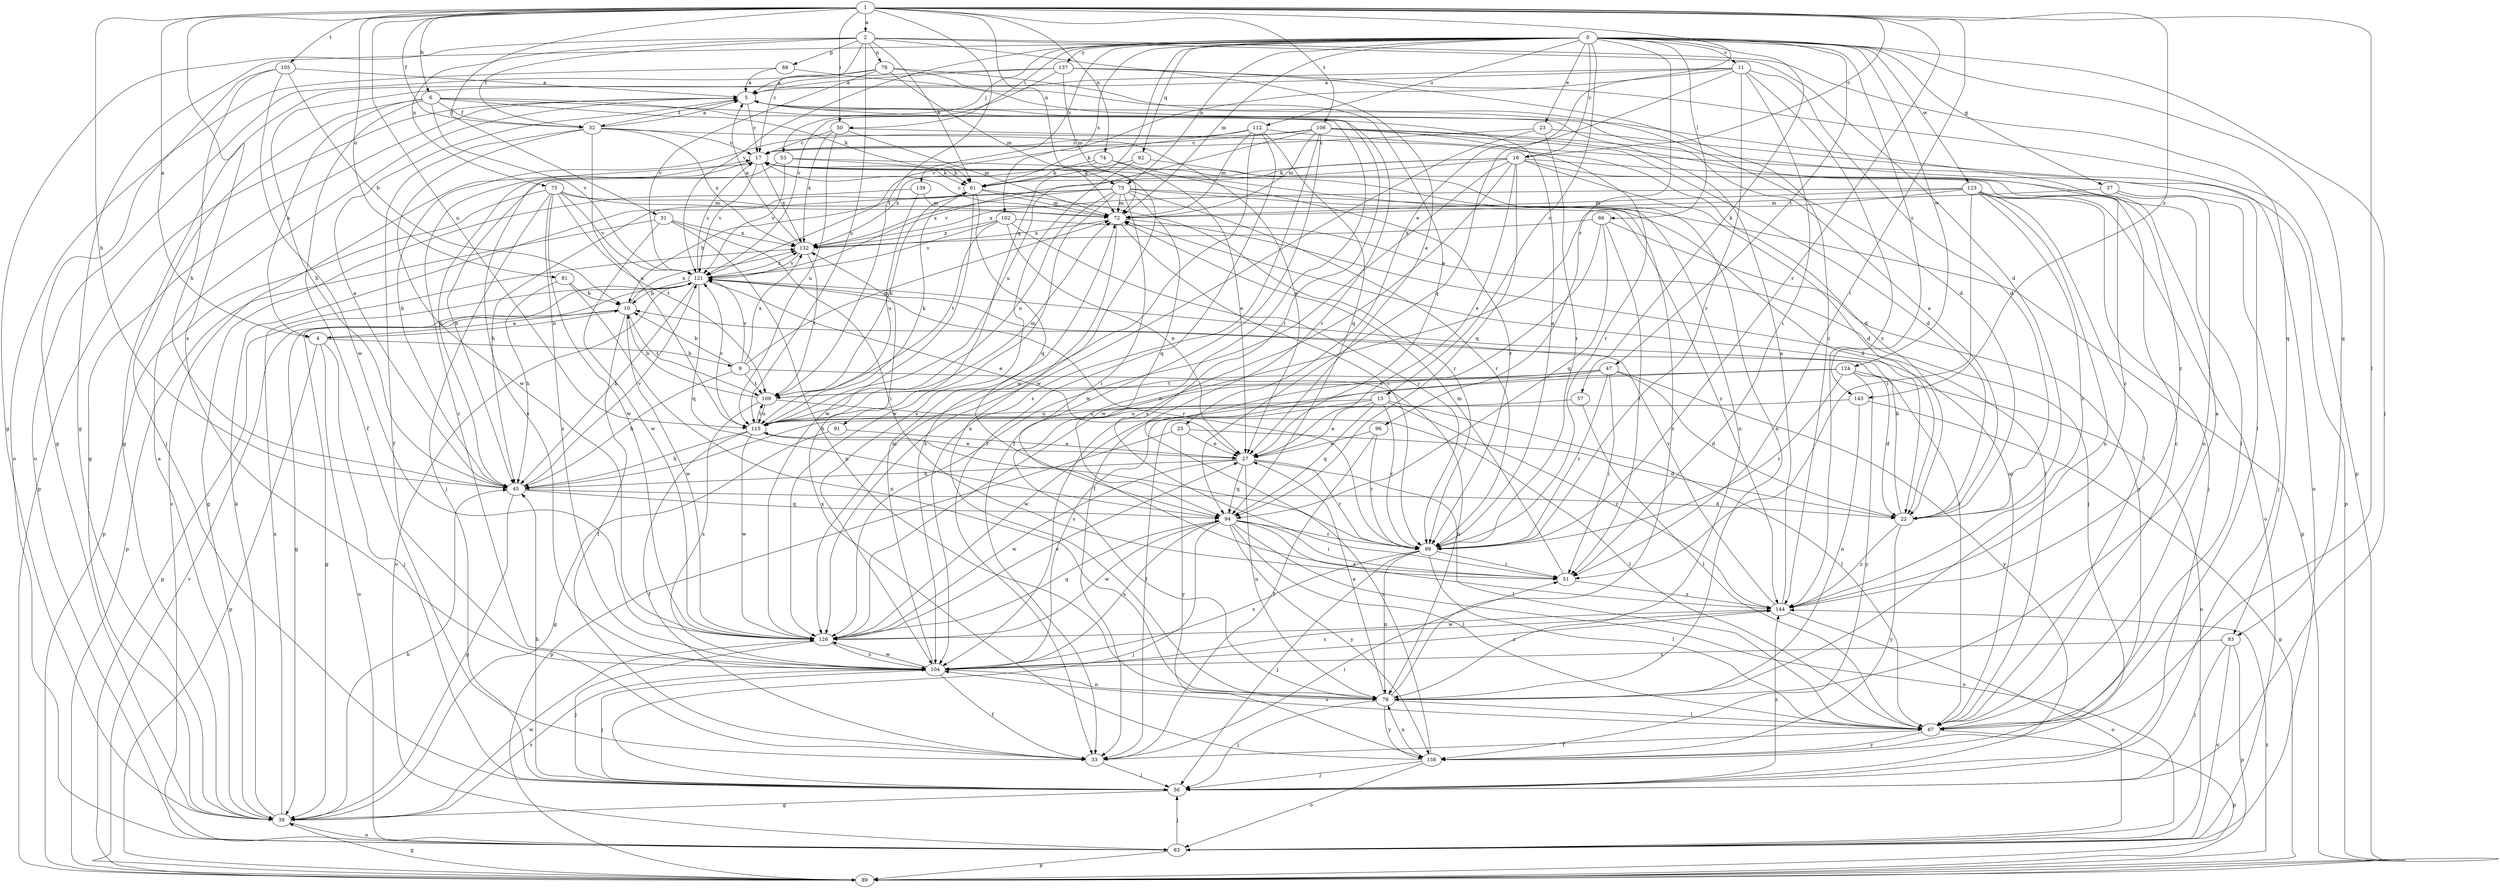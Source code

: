 strict digraph  {
0;
1;
2;
4;
5;
6;
9;
10;
11;
13;
16;
17;
22;
23;
25;
27;
31;
32;
33;
37;
39;
45;
47;
50;
51;
53;
56;
57;
61;
66;
67;
72;
73;
74;
75;
76;
78;
81;
83;
88;
89;
91;
92;
93;
94;
96;
99;
102;
104;
105;
106;
109;
112;
115;
121;
123;
124;
126;
132;
137;
138;
139;
143;
144;
0 -> 11  [label=c];
0 -> 13  [label=c];
0 -> 16  [label=c];
0 -> 23  [label=e];
0 -> 37  [label=g];
0 -> 39  [label=g];
0 -> 47  [label=i];
0 -> 50  [label=i];
0 -> 53  [label=j];
0 -> 56  [label=j];
0 -> 57  [label=k];
0 -> 66  [label=l];
0 -> 72  [label=m];
0 -> 73  [label=n];
0 -> 91  [label=q];
0 -> 92  [label=q];
0 -> 93  [label=q];
0 -> 96  [label=r];
0 -> 102  [label=s];
0 -> 112  [label=u];
0 -> 121  [label=v];
0 -> 123  [label=w];
0 -> 124  [label=w];
0 -> 137  [label=y];
0 -> 139  [label=z];
0 -> 143  [label=z];
1 -> 2  [label=a];
1 -> 4  [label=a];
1 -> 6  [label=b];
1 -> 16  [label=c];
1 -> 25  [label=e];
1 -> 31  [label=f];
1 -> 32  [label=f];
1 -> 45  [label=h];
1 -> 50  [label=i];
1 -> 51  [label=i];
1 -> 67  [label=l];
1 -> 73  [label=n];
1 -> 74  [label=n];
1 -> 81  [label=o];
1 -> 99  [label=r];
1 -> 104  [label=s];
1 -> 105  [label=t];
1 -> 106  [label=t];
1 -> 109  [label=t];
1 -> 115  [label=u];
1 -> 143  [label=z];
2 -> 17  [label=c];
2 -> 22  [label=d];
2 -> 27  [label=e];
2 -> 32  [label=f];
2 -> 39  [label=g];
2 -> 61  [label=k];
2 -> 75  [label=n];
2 -> 76  [label=n];
2 -> 88  [label=p];
2 -> 93  [label=q];
2 -> 115  [label=u];
4 -> 9  [label=b];
4 -> 10  [label=b];
4 -> 56  [label=j];
4 -> 83  [label=o];
4 -> 89  [label=p];
5 -> 17  [label=c];
5 -> 32  [label=f];
5 -> 39  [label=g];
5 -> 89  [label=p];
6 -> 4  [label=a];
6 -> 32  [label=f];
6 -> 33  [label=f];
6 -> 56  [label=j];
6 -> 61  [label=k];
6 -> 78  [label=n];
6 -> 99  [label=r];
6 -> 121  [label=v];
9 -> 10  [label=b];
9 -> 45  [label=h];
9 -> 72  [label=m];
9 -> 78  [label=n];
9 -> 109  [label=t];
9 -> 121  [label=v];
9 -> 132  [label=x];
10 -> 4  [label=a];
10 -> 33  [label=f];
10 -> 39  [label=g];
10 -> 109  [label=t];
10 -> 126  [label=w];
10 -> 132  [label=x];
11 -> 5  [label=a];
11 -> 22  [label=d];
11 -> 45  [label=h];
11 -> 51  [label=i];
11 -> 94  [label=q];
11 -> 99  [label=r];
11 -> 121  [label=v];
11 -> 144  [label=z];
13 -> 27  [label=e];
13 -> 33  [label=f];
13 -> 67  [label=l];
13 -> 94  [label=q];
13 -> 99  [label=r];
13 -> 115  [label=u];
13 -> 144  [label=z];
16 -> 22  [label=d];
16 -> 27  [label=e];
16 -> 45  [label=h];
16 -> 61  [label=k];
16 -> 67  [label=l];
16 -> 94  [label=q];
16 -> 104  [label=s];
16 -> 121  [label=v];
16 -> 126  [label=w];
16 -> 144  [label=z];
17 -> 61  [label=k];
17 -> 78  [label=n];
17 -> 104  [label=s];
17 -> 121  [label=v];
17 -> 132  [label=x];
22 -> 5  [label=a];
22 -> 10  [label=b];
22 -> 138  [label=y];
22 -> 144  [label=z];
23 -> 17  [label=c];
23 -> 83  [label=o];
23 -> 99  [label=r];
23 -> 126  [label=w];
25 -> 22  [label=d];
25 -> 27  [label=e];
25 -> 89  [label=p];
25 -> 138  [label=y];
27 -> 45  [label=h];
27 -> 67  [label=l];
27 -> 78  [label=n];
27 -> 94  [label=q];
27 -> 99  [label=r];
27 -> 126  [label=w];
31 -> 51  [label=i];
31 -> 78  [label=n];
31 -> 89  [label=p];
31 -> 126  [label=w];
31 -> 132  [label=x];
32 -> 5  [label=a];
32 -> 17  [label=c];
32 -> 27  [label=e];
32 -> 33  [label=f];
32 -> 115  [label=u];
32 -> 126  [label=w];
32 -> 132  [label=x];
33 -> 51  [label=i];
33 -> 56  [label=j];
37 -> 56  [label=j];
37 -> 72  [label=m];
37 -> 78  [label=n];
39 -> 5  [label=a];
39 -> 45  [label=h];
39 -> 61  [label=k];
39 -> 83  [label=o];
39 -> 104  [label=s];
39 -> 126  [label=w];
39 -> 132  [label=x];
45 -> 5  [label=a];
45 -> 22  [label=d];
45 -> 39  [label=g];
45 -> 94  [label=q];
45 -> 121  [label=v];
47 -> 22  [label=d];
47 -> 45  [label=h];
47 -> 51  [label=i];
47 -> 99  [label=r];
47 -> 104  [label=s];
47 -> 109  [label=t];
47 -> 138  [label=y];
50 -> 17  [label=c];
50 -> 22  [label=d];
50 -> 72  [label=m];
50 -> 115  [label=u];
50 -> 132  [label=x];
51 -> 72  [label=m];
51 -> 144  [label=z];
53 -> 45  [label=h];
53 -> 61  [label=k];
53 -> 78  [label=n];
53 -> 121  [label=v];
56 -> 39  [label=g];
56 -> 45  [label=h];
56 -> 144  [label=z];
57 -> 67  [label=l];
57 -> 115  [label=u];
61 -> 72  [label=m];
61 -> 94  [label=q];
61 -> 99  [label=r];
61 -> 126  [label=w];
66 -> 33  [label=f];
66 -> 51  [label=i];
66 -> 94  [label=q];
66 -> 132  [label=x];
66 -> 138  [label=y];
67 -> 5  [label=a];
67 -> 17  [label=c];
67 -> 33  [label=f];
67 -> 72  [label=m];
67 -> 89  [label=p];
67 -> 104  [label=s];
67 -> 138  [label=y];
72 -> 17  [label=c];
72 -> 67  [label=l];
72 -> 99  [label=r];
72 -> 104  [label=s];
72 -> 132  [label=x];
73 -> 10  [label=b];
73 -> 22  [label=d];
73 -> 45  [label=h];
73 -> 51  [label=i];
73 -> 72  [label=m];
73 -> 89  [label=p];
73 -> 94  [label=q];
73 -> 99  [label=r];
73 -> 115  [label=u];
73 -> 126  [label=w];
73 -> 132  [label=x];
74 -> 27  [label=e];
74 -> 61  [label=k];
74 -> 99  [label=r];
74 -> 132  [label=x];
75 -> 56  [label=j];
75 -> 72  [label=m];
75 -> 89  [label=p];
75 -> 104  [label=s];
75 -> 109  [label=t];
75 -> 121  [label=v];
75 -> 126  [label=w];
75 -> 144  [label=z];
76 -> 5  [label=a];
76 -> 22  [label=d];
76 -> 27  [label=e];
76 -> 72  [label=m];
76 -> 83  [label=o];
76 -> 121  [label=v];
78 -> 17  [label=c];
78 -> 27  [label=e];
78 -> 56  [label=j];
78 -> 67  [label=l];
78 -> 138  [label=y];
81 -> 10  [label=b];
81 -> 45  [label=h];
81 -> 78  [label=n];
83 -> 17  [label=c];
83 -> 56  [label=j];
83 -> 89  [label=p];
88 -> 5  [label=a];
88 -> 51  [label=i];
88 -> 83  [label=o];
89 -> 39  [label=g];
89 -> 121  [label=v];
89 -> 144  [label=z];
91 -> 27  [label=e];
91 -> 39  [label=g];
92 -> 61  [label=k];
92 -> 78  [label=n];
92 -> 104  [label=s];
93 -> 56  [label=j];
93 -> 83  [label=o];
93 -> 89  [label=p];
93 -> 104  [label=s];
94 -> 51  [label=i];
94 -> 56  [label=j];
94 -> 67  [label=l];
94 -> 83  [label=o];
94 -> 99  [label=r];
94 -> 104  [label=s];
94 -> 126  [label=w];
94 -> 138  [label=y];
94 -> 144  [label=z];
96 -> 27  [label=e];
96 -> 33  [label=f];
96 -> 99  [label=r];
99 -> 5  [label=a];
99 -> 51  [label=i];
99 -> 56  [label=j];
99 -> 67  [label=l];
99 -> 78  [label=n];
99 -> 104  [label=s];
102 -> 27  [label=e];
102 -> 56  [label=j];
102 -> 99  [label=r];
102 -> 109  [label=t];
102 -> 121  [label=v];
102 -> 132  [label=x];
104 -> 17  [label=c];
104 -> 33  [label=f];
104 -> 56  [label=j];
104 -> 72  [label=m];
104 -> 78  [label=n];
104 -> 126  [label=w];
104 -> 144  [label=z];
105 -> 5  [label=a];
105 -> 10  [label=b];
105 -> 39  [label=g];
105 -> 45  [label=h];
105 -> 126  [label=w];
106 -> 17  [label=c];
106 -> 22  [label=d];
106 -> 33  [label=f];
106 -> 45  [label=h];
106 -> 67  [label=l];
106 -> 72  [label=m];
106 -> 99  [label=r];
106 -> 104  [label=s];
106 -> 115  [label=u];
106 -> 144  [label=z];
109 -> 10  [label=b];
109 -> 61  [label=k];
109 -> 67  [label=l];
109 -> 104  [label=s];
109 -> 115  [label=u];
112 -> 17  [label=c];
112 -> 33  [label=f];
112 -> 61  [label=k];
112 -> 72  [label=m];
112 -> 89  [label=p];
112 -> 94  [label=q];
112 -> 126  [label=w];
115 -> 27  [label=e];
115 -> 33  [label=f];
115 -> 45  [label=h];
115 -> 61  [label=k];
115 -> 72  [label=m];
115 -> 109  [label=t];
115 -> 121  [label=v];
115 -> 126  [label=w];
121 -> 10  [label=b];
121 -> 17  [label=c];
121 -> 27  [label=e];
121 -> 39  [label=g];
121 -> 45  [label=h];
121 -> 67  [label=l];
121 -> 83  [label=o];
121 -> 89  [label=p];
121 -> 94  [label=q];
121 -> 99  [label=r];
121 -> 132  [label=x];
123 -> 51  [label=i];
123 -> 56  [label=j];
123 -> 67  [label=l];
123 -> 72  [label=m];
123 -> 78  [label=n];
123 -> 83  [label=o];
123 -> 126  [label=w];
123 -> 132  [label=x];
123 -> 144  [label=z];
124 -> 22  [label=d];
124 -> 83  [label=o];
124 -> 99  [label=r];
124 -> 109  [label=t];
124 -> 126  [label=w];
124 -> 138  [label=y];
126 -> 27  [label=e];
126 -> 56  [label=j];
126 -> 94  [label=q];
126 -> 104  [label=s];
132 -> 5  [label=a];
132 -> 109  [label=t];
132 -> 121  [label=v];
137 -> 5  [label=a];
137 -> 39  [label=g];
137 -> 72  [label=m];
137 -> 89  [label=p];
137 -> 121  [label=v];
137 -> 144  [label=z];
138 -> 56  [label=j];
138 -> 78  [label=n];
138 -> 83  [label=o];
138 -> 115  [label=u];
138 -> 132  [label=x];
139 -> 39  [label=g];
139 -> 72  [label=m];
139 -> 115  [label=u];
143 -> 78  [label=n];
143 -> 89  [label=p];
143 -> 115  [label=u];
144 -> 5  [label=a];
144 -> 83  [label=o];
144 -> 104  [label=s];
144 -> 121  [label=v];
144 -> 126  [label=w];
}
